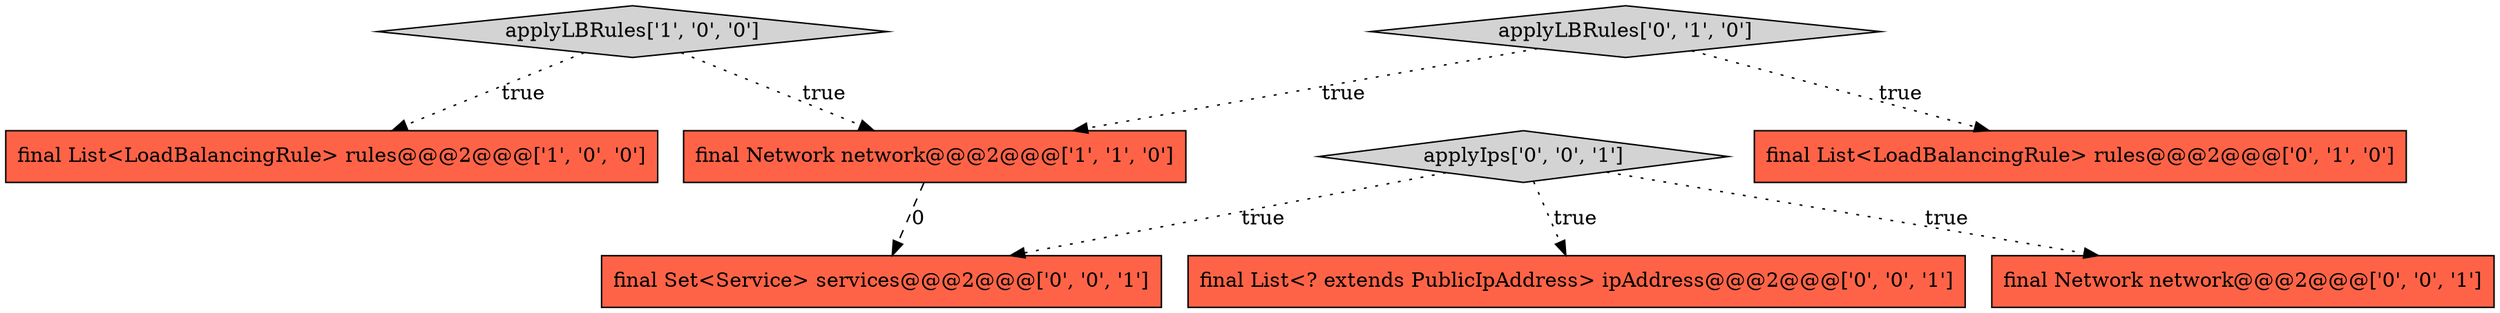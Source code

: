 digraph {
6 [style = filled, label = "final List<? extends PublicIpAddress> ipAddress@@@2@@@['0', '0', '1']", fillcolor = tomato, shape = box image = "AAA0AAABBB3BBB"];
8 [style = filled, label = "applyIps['0', '0', '1']", fillcolor = lightgray, shape = diamond image = "AAA0AAABBB3BBB"];
7 [style = filled, label = "final Set<Service> services@@@2@@@['0', '0', '1']", fillcolor = tomato, shape = box image = "AAA0AAABBB3BBB"];
0 [style = filled, label = "final List<LoadBalancingRule> rules@@@2@@@['1', '0', '0']", fillcolor = tomato, shape = box image = "AAA0AAABBB1BBB"];
1 [style = filled, label = "final Network network@@@2@@@['1', '1', '0']", fillcolor = tomato, shape = box image = "AAA0AAABBB1BBB"];
3 [style = filled, label = "final List<LoadBalancingRule> rules@@@2@@@['0', '1', '0']", fillcolor = tomato, shape = box image = "AAA0AAABBB2BBB"];
2 [style = filled, label = "applyLBRules['1', '0', '0']", fillcolor = lightgray, shape = diamond image = "AAA0AAABBB1BBB"];
5 [style = filled, label = "final Network network@@@2@@@['0', '0', '1']", fillcolor = tomato, shape = box image = "AAA0AAABBB3BBB"];
4 [style = filled, label = "applyLBRules['0', '1', '0']", fillcolor = lightgray, shape = diamond image = "AAA0AAABBB2BBB"];
2->1 [style = dotted, label="true"];
8->6 [style = dotted, label="true"];
1->7 [style = dashed, label="0"];
2->0 [style = dotted, label="true"];
4->1 [style = dotted, label="true"];
4->3 [style = dotted, label="true"];
8->7 [style = dotted, label="true"];
8->5 [style = dotted, label="true"];
}
